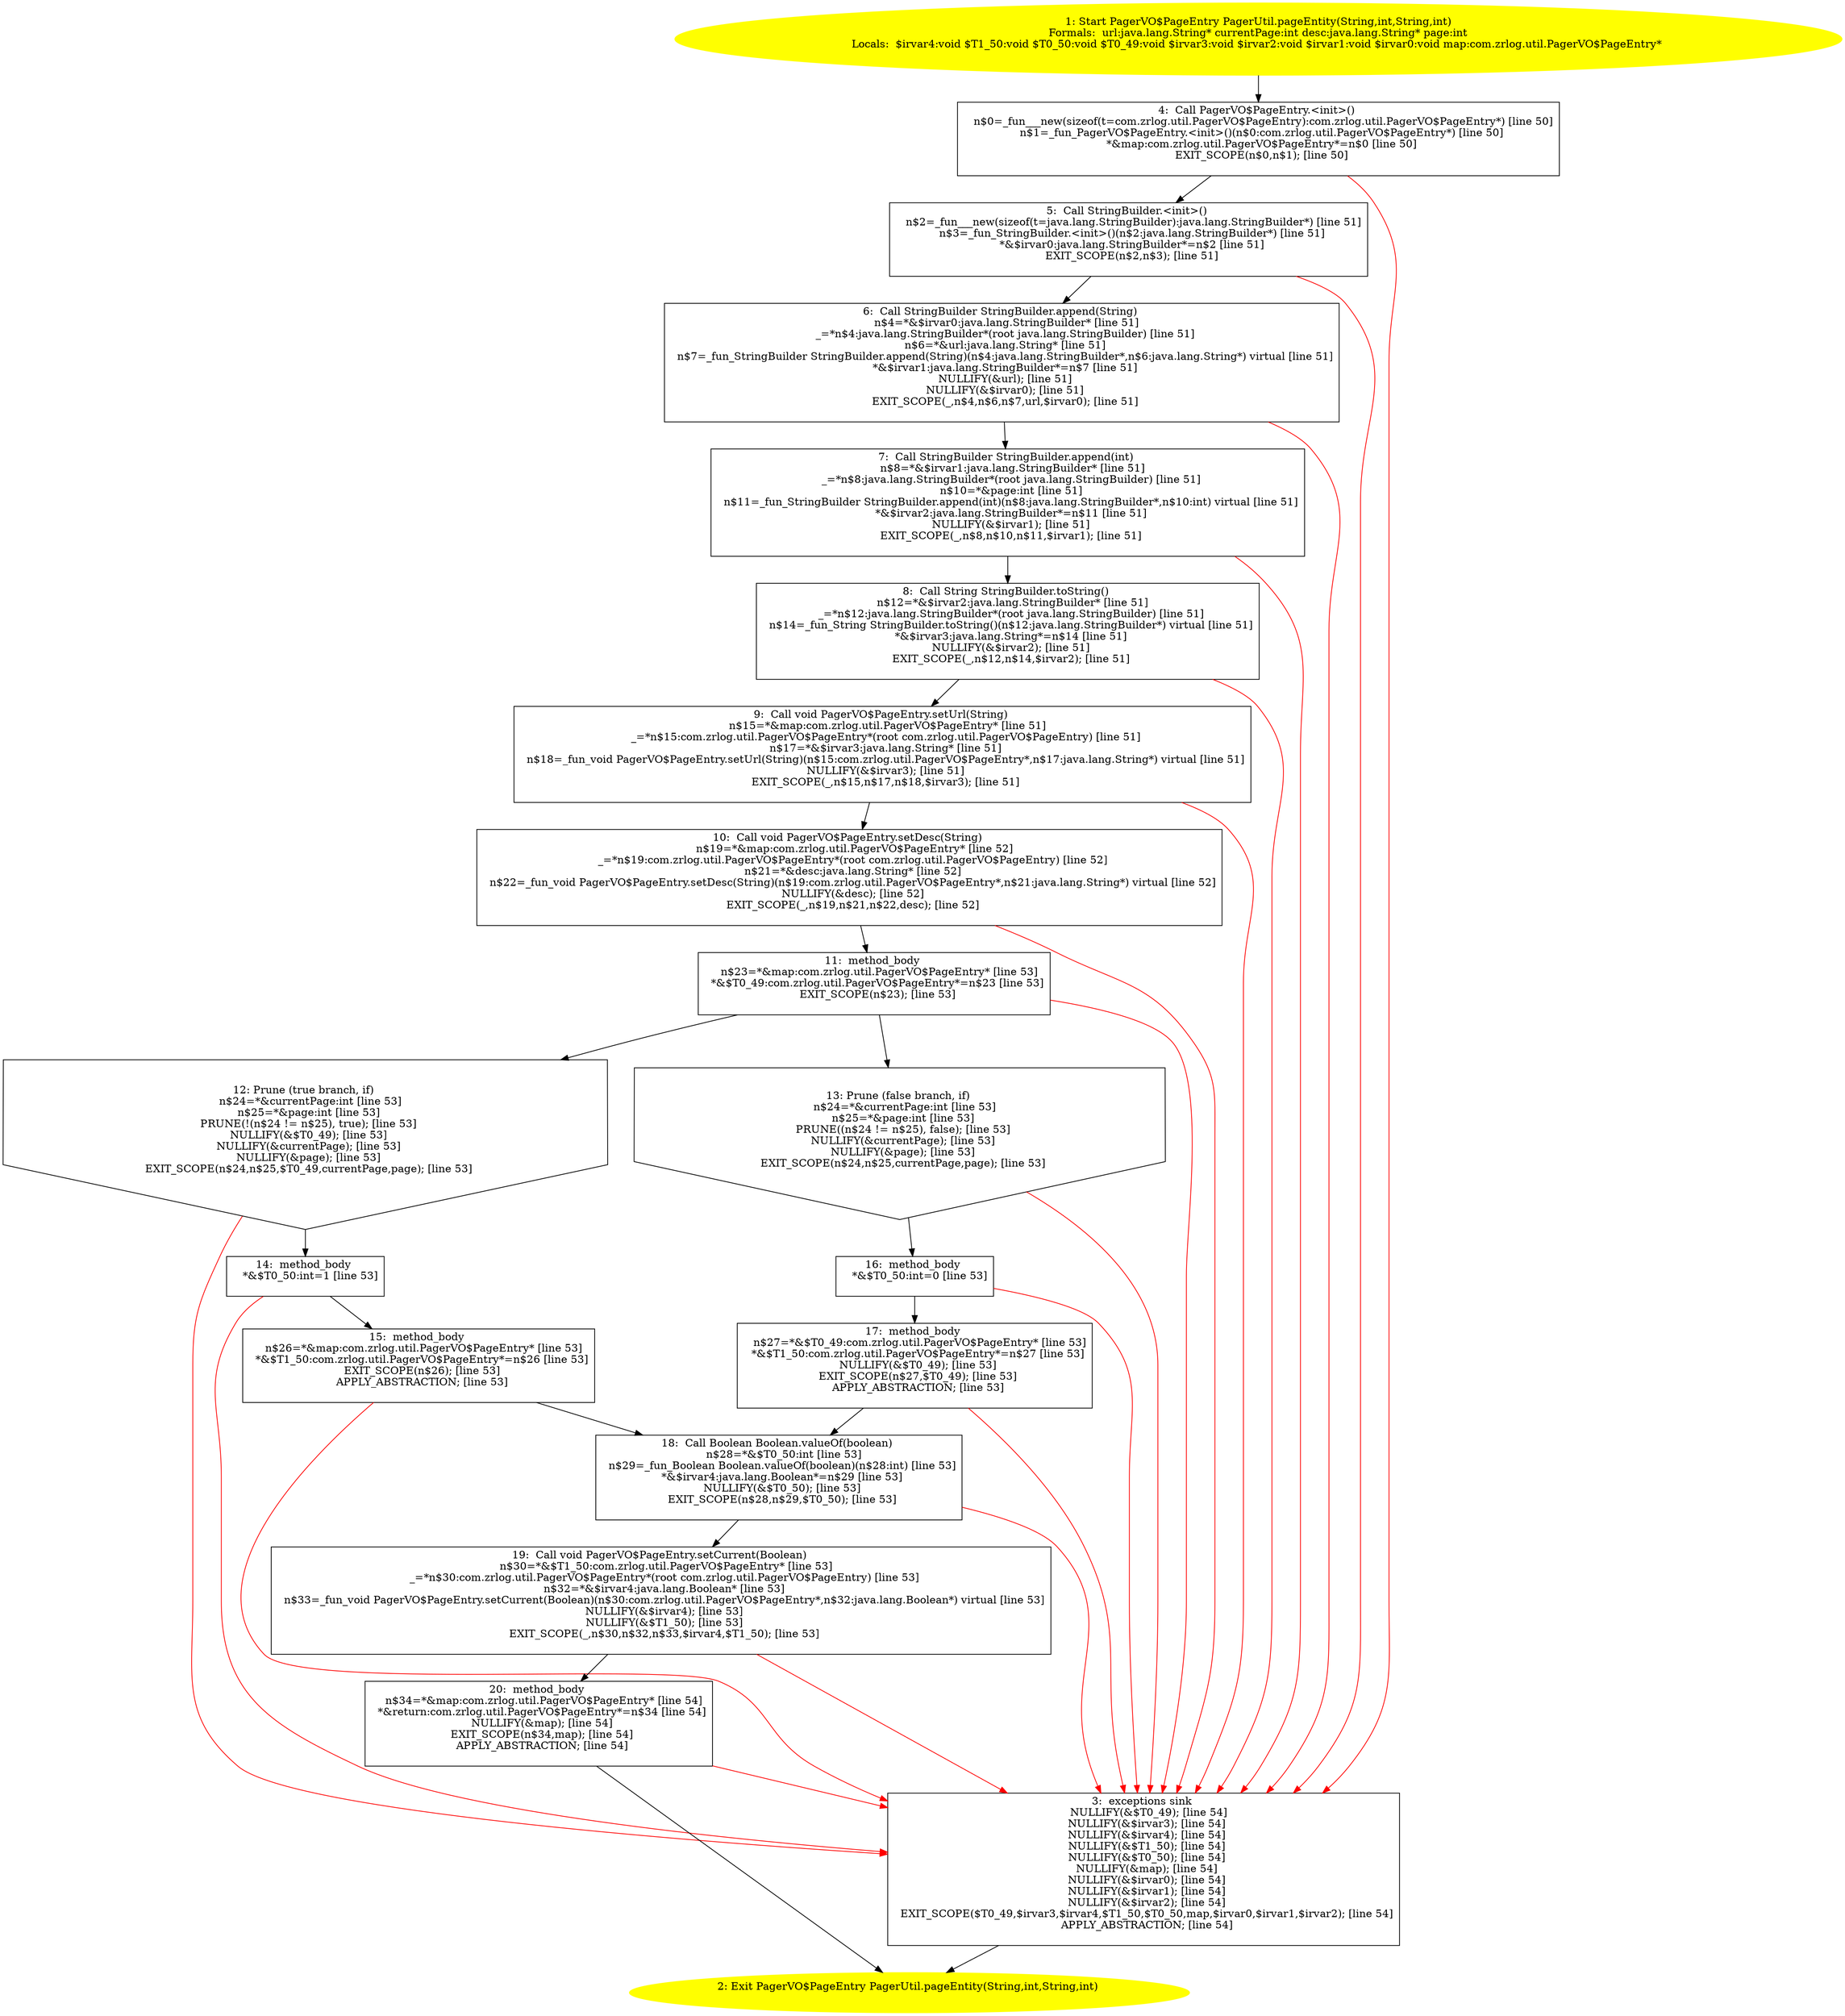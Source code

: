 /* @generated */
digraph cfg {
"com.zrlog.util.PagerUtil.pageEntity(java.lang.String,int,java.lang.String,int):com.zrlog.util.PagerV.ae4d638bfe91edc05084e503ceada13b_1" [label="1: Start PagerVO$PageEntry PagerUtil.pageEntity(String,int,String,int)\nFormals:  url:java.lang.String* currentPage:int desc:java.lang.String* page:int\nLocals:  $irvar4:void $T1_50:void $T0_50:void $T0_49:void $irvar3:void $irvar2:void $irvar1:void $irvar0:void map:com.zrlog.util.PagerVO$PageEntry* \n  " color=yellow style=filled]
	

	 "com.zrlog.util.PagerUtil.pageEntity(java.lang.String,int,java.lang.String,int):com.zrlog.util.PagerV.ae4d638bfe91edc05084e503ceada13b_1" -> "com.zrlog.util.PagerUtil.pageEntity(java.lang.String,int,java.lang.String,int):com.zrlog.util.PagerV.ae4d638bfe91edc05084e503ceada13b_4" ;
"com.zrlog.util.PagerUtil.pageEntity(java.lang.String,int,java.lang.String,int):com.zrlog.util.PagerV.ae4d638bfe91edc05084e503ceada13b_2" [label="2: Exit PagerVO$PageEntry PagerUtil.pageEntity(String,int,String,int) \n  " color=yellow style=filled]
	

"com.zrlog.util.PagerUtil.pageEntity(java.lang.String,int,java.lang.String,int):com.zrlog.util.PagerV.ae4d638bfe91edc05084e503ceada13b_3" [label="3:  exceptions sink \n   NULLIFY(&$T0_49); [line 54]\n  NULLIFY(&$irvar3); [line 54]\n  NULLIFY(&$irvar4); [line 54]\n  NULLIFY(&$T1_50); [line 54]\n  NULLIFY(&$T0_50); [line 54]\n  NULLIFY(&map); [line 54]\n  NULLIFY(&$irvar0); [line 54]\n  NULLIFY(&$irvar1); [line 54]\n  NULLIFY(&$irvar2); [line 54]\n  EXIT_SCOPE($T0_49,$irvar3,$irvar4,$T1_50,$T0_50,map,$irvar0,$irvar1,$irvar2); [line 54]\n  APPLY_ABSTRACTION; [line 54]\n " shape="box"]
	

	 "com.zrlog.util.PagerUtil.pageEntity(java.lang.String,int,java.lang.String,int):com.zrlog.util.PagerV.ae4d638bfe91edc05084e503ceada13b_3" -> "com.zrlog.util.PagerUtil.pageEntity(java.lang.String,int,java.lang.String,int):com.zrlog.util.PagerV.ae4d638bfe91edc05084e503ceada13b_2" ;
"com.zrlog.util.PagerUtil.pageEntity(java.lang.String,int,java.lang.String,int):com.zrlog.util.PagerV.ae4d638bfe91edc05084e503ceada13b_4" [label="4:  Call PagerVO$PageEntry.<init>() \n   n$0=_fun___new(sizeof(t=com.zrlog.util.PagerVO$PageEntry):com.zrlog.util.PagerVO$PageEntry*) [line 50]\n  n$1=_fun_PagerVO$PageEntry.<init>()(n$0:com.zrlog.util.PagerVO$PageEntry*) [line 50]\n  *&map:com.zrlog.util.PagerVO$PageEntry*=n$0 [line 50]\n  EXIT_SCOPE(n$0,n$1); [line 50]\n " shape="box"]
	

	 "com.zrlog.util.PagerUtil.pageEntity(java.lang.String,int,java.lang.String,int):com.zrlog.util.PagerV.ae4d638bfe91edc05084e503ceada13b_4" -> "com.zrlog.util.PagerUtil.pageEntity(java.lang.String,int,java.lang.String,int):com.zrlog.util.PagerV.ae4d638bfe91edc05084e503ceada13b_5" ;
	 "com.zrlog.util.PagerUtil.pageEntity(java.lang.String,int,java.lang.String,int):com.zrlog.util.PagerV.ae4d638bfe91edc05084e503ceada13b_4" -> "com.zrlog.util.PagerUtil.pageEntity(java.lang.String,int,java.lang.String,int):com.zrlog.util.PagerV.ae4d638bfe91edc05084e503ceada13b_3" [color="red" ];
"com.zrlog.util.PagerUtil.pageEntity(java.lang.String,int,java.lang.String,int):com.zrlog.util.PagerV.ae4d638bfe91edc05084e503ceada13b_5" [label="5:  Call StringBuilder.<init>() \n   n$2=_fun___new(sizeof(t=java.lang.StringBuilder):java.lang.StringBuilder*) [line 51]\n  n$3=_fun_StringBuilder.<init>()(n$2:java.lang.StringBuilder*) [line 51]\n  *&$irvar0:java.lang.StringBuilder*=n$2 [line 51]\n  EXIT_SCOPE(n$2,n$3); [line 51]\n " shape="box"]
	

	 "com.zrlog.util.PagerUtil.pageEntity(java.lang.String,int,java.lang.String,int):com.zrlog.util.PagerV.ae4d638bfe91edc05084e503ceada13b_5" -> "com.zrlog.util.PagerUtil.pageEntity(java.lang.String,int,java.lang.String,int):com.zrlog.util.PagerV.ae4d638bfe91edc05084e503ceada13b_6" ;
	 "com.zrlog.util.PagerUtil.pageEntity(java.lang.String,int,java.lang.String,int):com.zrlog.util.PagerV.ae4d638bfe91edc05084e503ceada13b_5" -> "com.zrlog.util.PagerUtil.pageEntity(java.lang.String,int,java.lang.String,int):com.zrlog.util.PagerV.ae4d638bfe91edc05084e503ceada13b_3" [color="red" ];
"com.zrlog.util.PagerUtil.pageEntity(java.lang.String,int,java.lang.String,int):com.zrlog.util.PagerV.ae4d638bfe91edc05084e503ceada13b_6" [label="6:  Call StringBuilder StringBuilder.append(String) \n   n$4=*&$irvar0:java.lang.StringBuilder* [line 51]\n  _=*n$4:java.lang.StringBuilder*(root java.lang.StringBuilder) [line 51]\n  n$6=*&url:java.lang.String* [line 51]\n  n$7=_fun_StringBuilder StringBuilder.append(String)(n$4:java.lang.StringBuilder*,n$6:java.lang.String*) virtual [line 51]\n  *&$irvar1:java.lang.StringBuilder*=n$7 [line 51]\n  NULLIFY(&url); [line 51]\n  NULLIFY(&$irvar0); [line 51]\n  EXIT_SCOPE(_,n$4,n$6,n$7,url,$irvar0); [line 51]\n " shape="box"]
	

	 "com.zrlog.util.PagerUtil.pageEntity(java.lang.String,int,java.lang.String,int):com.zrlog.util.PagerV.ae4d638bfe91edc05084e503ceada13b_6" -> "com.zrlog.util.PagerUtil.pageEntity(java.lang.String,int,java.lang.String,int):com.zrlog.util.PagerV.ae4d638bfe91edc05084e503ceada13b_7" ;
	 "com.zrlog.util.PagerUtil.pageEntity(java.lang.String,int,java.lang.String,int):com.zrlog.util.PagerV.ae4d638bfe91edc05084e503ceada13b_6" -> "com.zrlog.util.PagerUtil.pageEntity(java.lang.String,int,java.lang.String,int):com.zrlog.util.PagerV.ae4d638bfe91edc05084e503ceada13b_3" [color="red" ];
"com.zrlog.util.PagerUtil.pageEntity(java.lang.String,int,java.lang.String,int):com.zrlog.util.PagerV.ae4d638bfe91edc05084e503ceada13b_7" [label="7:  Call StringBuilder StringBuilder.append(int) \n   n$8=*&$irvar1:java.lang.StringBuilder* [line 51]\n  _=*n$8:java.lang.StringBuilder*(root java.lang.StringBuilder) [line 51]\n  n$10=*&page:int [line 51]\n  n$11=_fun_StringBuilder StringBuilder.append(int)(n$8:java.lang.StringBuilder*,n$10:int) virtual [line 51]\n  *&$irvar2:java.lang.StringBuilder*=n$11 [line 51]\n  NULLIFY(&$irvar1); [line 51]\n  EXIT_SCOPE(_,n$8,n$10,n$11,$irvar1); [line 51]\n " shape="box"]
	

	 "com.zrlog.util.PagerUtil.pageEntity(java.lang.String,int,java.lang.String,int):com.zrlog.util.PagerV.ae4d638bfe91edc05084e503ceada13b_7" -> "com.zrlog.util.PagerUtil.pageEntity(java.lang.String,int,java.lang.String,int):com.zrlog.util.PagerV.ae4d638bfe91edc05084e503ceada13b_8" ;
	 "com.zrlog.util.PagerUtil.pageEntity(java.lang.String,int,java.lang.String,int):com.zrlog.util.PagerV.ae4d638bfe91edc05084e503ceada13b_7" -> "com.zrlog.util.PagerUtil.pageEntity(java.lang.String,int,java.lang.String,int):com.zrlog.util.PagerV.ae4d638bfe91edc05084e503ceada13b_3" [color="red" ];
"com.zrlog.util.PagerUtil.pageEntity(java.lang.String,int,java.lang.String,int):com.zrlog.util.PagerV.ae4d638bfe91edc05084e503ceada13b_8" [label="8:  Call String StringBuilder.toString() \n   n$12=*&$irvar2:java.lang.StringBuilder* [line 51]\n  _=*n$12:java.lang.StringBuilder*(root java.lang.StringBuilder) [line 51]\n  n$14=_fun_String StringBuilder.toString()(n$12:java.lang.StringBuilder*) virtual [line 51]\n  *&$irvar3:java.lang.String*=n$14 [line 51]\n  NULLIFY(&$irvar2); [line 51]\n  EXIT_SCOPE(_,n$12,n$14,$irvar2); [line 51]\n " shape="box"]
	

	 "com.zrlog.util.PagerUtil.pageEntity(java.lang.String,int,java.lang.String,int):com.zrlog.util.PagerV.ae4d638bfe91edc05084e503ceada13b_8" -> "com.zrlog.util.PagerUtil.pageEntity(java.lang.String,int,java.lang.String,int):com.zrlog.util.PagerV.ae4d638bfe91edc05084e503ceada13b_9" ;
	 "com.zrlog.util.PagerUtil.pageEntity(java.lang.String,int,java.lang.String,int):com.zrlog.util.PagerV.ae4d638bfe91edc05084e503ceada13b_8" -> "com.zrlog.util.PagerUtil.pageEntity(java.lang.String,int,java.lang.String,int):com.zrlog.util.PagerV.ae4d638bfe91edc05084e503ceada13b_3" [color="red" ];
"com.zrlog.util.PagerUtil.pageEntity(java.lang.String,int,java.lang.String,int):com.zrlog.util.PagerV.ae4d638bfe91edc05084e503ceada13b_9" [label="9:  Call void PagerVO$PageEntry.setUrl(String) \n   n$15=*&map:com.zrlog.util.PagerVO$PageEntry* [line 51]\n  _=*n$15:com.zrlog.util.PagerVO$PageEntry*(root com.zrlog.util.PagerVO$PageEntry) [line 51]\n  n$17=*&$irvar3:java.lang.String* [line 51]\n  n$18=_fun_void PagerVO$PageEntry.setUrl(String)(n$15:com.zrlog.util.PagerVO$PageEntry*,n$17:java.lang.String*) virtual [line 51]\n  NULLIFY(&$irvar3); [line 51]\n  EXIT_SCOPE(_,n$15,n$17,n$18,$irvar3); [line 51]\n " shape="box"]
	

	 "com.zrlog.util.PagerUtil.pageEntity(java.lang.String,int,java.lang.String,int):com.zrlog.util.PagerV.ae4d638bfe91edc05084e503ceada13b_9" -> "com.zrlog.util.PagerUtil.pageEntity(java.lang.String,int,java.lang.String,int):com.zrlog.util.PagerV.ae4d638bfe91edc05084e503ceada13b_10" ;
	 "com.zrlog.util.PagerUtil.pageEntity(java.lang.String,int,java.lang.String,int):com.zrlog.util.PagerV.ae4d638bfe91edc05084e503ceada13b_9" -> "com.zrlog.util.PagerUtil.pageEntity(java.lang.String,int,java.lang.String,int):com.zrlog.util.PagerV.ae4d638bfe91edc05084e503ceada13b_3" [color="red" ];
"com.zrlog.util.PagerUtil.pageEntity(java.lang.String,int,java.lang.String,int):com.zrlog.util.PagerV.ae4d638bfe91edc05084e503ceada13b_10" [label="10:  Call void PagerVO$PageEntry.setDesc(String) \n   n$19=*&map:com.zrlog.util.PagerVO$PageEntry* [line 52]\n  _=*n$19:com.zrlog.util.PagerVO$PageEntry*(root com.zrlog.util.PagerVO$PageEntry) [line 52]\n  n$21=*&desc:java.lang.String* [line 52]\n  n$22=_fun_void PagerVO$PageEntry.setDesc(String)(n$19:com.zrlog.util.PagerVO$PageEntry*,n$21:java.lang.String*) virtual [line 52]\n  NULLIFY(&desc); [line 52]\n  EXIT_SCOPE(_,n$19,n$21,n$22,desc); [line 52]\n " shape="box"]
	

	 "com.zrlog.util.PagerUtil.pageEntity(java.lang.String,int,java.lang.String,int):com.zrlog.util.PagerV.ae4d638bfe91edc05084e503ceada13b_10" -> "com.zrlog.util.PagerUtil.pageEntity(java.lang.String,int,java.lang.String,int):com.zrlog.util.PagerV.ae4d638bfe91edc05084e503ceada13b_11" ;
	 "com.zrlog.util.PagerUtil.pageEntity(java.lang.String,int,java.lang.String,int):com.zrlog.util.PagerV.ae4d638bfe91edc05084e503ceada13b_10" -> "com.zrlog.util.PagerUtil.pageEntity(java.lang.String,int,java.lang.String,int):com.zrlog.util.PagerV.ae4d638bfe91edc05084e503ceada13b_3" [color="red" ];
"com.zrlog.util.PagerUtil.pageEntity(java.lang.String,int,java.lang.String,int):com.zrlog.util.PagerV.ae4d638bfe91edc05084e503ceada13b_11" [label="11:  method_body \n   n$23=*&map:com.zrlog.util.PagerVO$PageEntry* [line 53]\n  *&$T0_49:com.zrlog.util.PagerVO$PageEntry*=n$23 [line 53]\n  EXIT_SCOPE(n$23); [line 53]\n " shape="box"]
	

	 "com.zrlog.util.PagerUtil.pageEntity(java.lang.String,int,java.lang.String,int):com.zrlog.util.PagerV.ae4d638bfe91edc05084e503ceada13b_11" -> "com.zrlog.util.PagerUtil.pageEntity(java.lang.String,int,java.lang.String,int):com.zrlog.util.PagerV.ae4d638bfe91edc05084e503ceada13b_12" ;
	 "com.zrlog.util.PagerUtil.pageEntity(java.lang.String,int,java.lang.String,int):com.zrlog.util.PagerV.ae4d638bfe91edc05084e503ceada13b_11" -> "com.zrlog.util.PagerUtil.pageEntity(java.lang.String,int,java.lang.String,int):com.zrlog.util.PagerV.ae4d638bfe91edc05084e503ceada13b_13" ;
	 "com.zrlog.util.PagerUtil.pageEntity(java.lang.String,int,java.lang.String,int):com.zrlog.util.PagerV.ae4d638bfe91edc05084e503ceada13b_11" -> "com.zrlog.util.PagerUtil.pageEntity(java.lang.String,int,java.lang.String,int):com.zrlog.util.PagerV.ae4d638bfe91edc05084e503ceada13b_3" [color="red" ];
"com.zrlog.util.PagerUtil.pageEntity(java.lang.String,int,java.lang.String,int):com.zrlog.util.PagerV.ae4d638bfe91edc05084e503ceada13b_12" [label="12: Prune (true branch, if) \n   n$24=*&currentPage:int [line 53]\n  n$25=*&page:int [line 53]\n  PRUNE(!(n$24 != n$25), true); [line 53]\n  NULLIFY(&$T0_49); [line 53]\n  NULLIFY(&currentPage); [line 53]\n  NULLIFY(&page); [line 53]\n  EXIT_SCOPE(n$24,n$25,$T0_49,currentPage,page); [line 53]\n " shape="invhouse"]
	

	 "com.zrlog.util.PagerUtil.pageEntity(java.lang.String,int,java.lang.String,int):com.zrlog.util.PagerV.ae4d638bfe91edc05084e503ceada13b_12" -> "com.zrlog.util.PagerUtil.pageEntity(java.lang.String,int,java.lang.String,int):com.zrlog.util.PagerV.ae4d638bfe91edc05084e503ceada13b_14" ;
	 "com.zrlog.util.PagerUtil.pageEntity(java.lang.String,int,java.lang.String,int):com.zrlog.util.PagerV.ae4d638bfe91edc05084e503ceada13b_12" -> "com.zrlog.util.PagerUtil.pageEntity(java.lang.String,int,java.lang.String,int):com.zrlog.util.PagerV.ae4d638bfe91edc05084e503ceada13b_3" [color="red" ];
"com.zrlog.util.PagerUtil.pageEntity(java.lang.String,int,java.lang.String,int):com.zrlog.util.PagerV.ae4d638bfe91edc05084e503ceada13b_13" [label="13: Prune (false branch, if) \n   n$24=*&currentPage:int [line 53]\n  n$25=*&page:int [line 53]\n  PRUNE((n$24 != n$25), false); [line 53]\n  NULLIFY(&currentPage); [line 53]\n  NULLIFY(&page); [line 53]\n  EXIT_SCOPE(n$24,n$25,currentPage,page); [line 53]\n " shape="invhouse"]
	

	 "com.zrlog.util.PagerUtil.pageEntity(java.lang.String,int,java.lang.String,int):com.zrlog.util.PagerV.ae4d638bfe91edc05084e503ceada13b_13" -> "com.zrlog.util.PagerUtil.pageEntity(java.lang.String,int,java.lang.String,int):com.zrlog.util.PagerV.ae4d638bfe91edc05084e503ceada13b_16" ;
	 "com.zrlog.util.PagerUtil.pageEntity(java.lang.String,int,java.lang.String,int):com.zrlog.util.PagerV.ae4d638bfe91edc05084e503ceada13b_13" -> "com.zrlog.util.PagerUtil.pageEntity(java.lang.String,int,java.lang.String,int):com.zrlog.util.PagerV.ae4d638bfe91edc05084e503ceada13b_3" [color="red" ];
"com.zrlog.util.PagerUtil.pageEntity(java.lang.String,int,java.lang.String,int):com.zrlog.util.PagerV.ae4d638bfe91edc05084e503ceada13b_14" [label="14:  method_body \n   *&$T0_50:int=1 [line 53]\n " shape="box"]
	

	 "com.zrlog.util.PagerUtil.pageEntity(java.lang.String,int,java.lang.String,int):com.zrlog.util.PagerV.ae4d638bfe91edc05084e503ceada13b_14" -> "com.zrlog.util.PagerUtil.pageEntity(java.lang.String,int,java.lang.String,int):com.zrlog.util.PagerV.ae4d638bfe91edc05084e503ceada13b_15" ;
	 "com.zrlog.util.PagerUtil.pageEntity(java.lang.String,int,java.lang.String,int):com.zrlog.util.PagerV.ae4d638bfe91edc05084e503ceada13b_14" -> "com.zrlog.util.PagerUtil.pageEntity(java.lang.String,int,java.lang.String,int):com.zrlog.util.PagerV.ae4d638bfe91edc05084e503ceada13b_3" [color="red" ];
"com.zrlog.util.PagerUtil.pageEntity(java.lang.String,int,java.lang.String,int):com.zrlog.util.PagerV.ae4d638bfe91edc05084e503ceada13b_15" [label="15:  method_body \n   n$26=*&map:com.zrlog.util.PagerVO$PageEntry* [line 53]\n  *&$T1_50:com.zrlog.util.PagerVO$PageEntry*=n$26 [line 53]\n  EXIT_SCOPE(n$26); [line 53]\n  APPLY_ABSTRACTION; [line 53]\n " shape="box"]
	

	 "com.zrlog.util.PagerUtil.pageEntity(java.lang.String,int,java.lang.String,int):com.zrlog.util.PagerV.ae4d638bfe91edc05084e503ceada13b_15" -> "com.zrlog.util.PagerUtil.pageEntity(java.lang.String,int,java.lang.String,int):com.zrlog.util.PagerV.ae4d638bfe91edc05084e503ceada13b_18" ;
	 "com.zrlog.util.PagerUtil.pageEntity(java.lang.String,int,java.lang.String,int):com.zrlog.util.PagerV.ae4d638bfe91edc05084e503ceada13b_15" -> "com.zrlog.util.PagerUtil.pageEntity(java.lang.String,int,java.lang.String,int):com.zrlog.util.PagerV.ae4d638bfe91edc05084e503ceada13b_3" [color="red" ];
"com.zrlog.util.PagerUtil.pageEntity(java.lang.String,int,java.lang.String,int):com.zrlog.util.PagerV.ae4d638bfe91edc05084e503ceada13b_16" [label="16:  method_body \n   *&$T0_50:int=0 [line 53]\n " shape="box"]
	

	 "com.zrlog.util.PagerUtil.pageEntity(java.lang.String,int,java.lang.String,int):com.zrlog.util.PagerV.ae4d638bfe91edc05084e503ceada13b_16" -> "com.zrlog.util.PagerUtil.pageEntity(java.lang.String,int,java.lang.String,int):com.zrlog.util.PagerV.ae4d638bfe91edc05084e503ceada13b_17" ;
	 "com.zrlog.util.PagerUtil.pageEntity(java.lang.String,int,java.lang.String,int):com.zrlog.util.PagerV.ae4d638bfe91edc05084e503ceada13b_16" -> "com.zrlog.util.PagerUtil.pageEntity(java.lang.String,int,java.lang.String,int):com.zrlog.util.PagerV.ae4d638bfe91edc05084e503ceada13b_3" [color="red" ];
"com.zrlog.util.PagerUtil.pageEntity(java.lang.String,int,java.lang.String,int):com.zrlog.util.PagerV.ae4d638bfe91edc05084e503ceada13b_17" [label="17:  method_body \n   n$27=*&$T0_49:com.zrlog.util.PagerVO$PageEntry* [line 53]\n  *&$T1_50:com.zrlog.util.PagerVO$PageEntry*=n$27 [line 53]\n  NULLIFY(&$T0_49); [line 53]\n  EXIT_SCOPE(n$27,$T0_49); [line 53]\n  APPLY_ABSTRACTION; [line 53]\n " shape="box"]
	

	 "com.zrlog.util.PagerUtil.pageEntity(java.lang.String,int,java.lang.String,int):com.zrlog.util.PagerV.ae4d638bfe91edc05084e503ceada13b_17" -> "com.zrlog.util.PagerUtil.pageEntity(java.lang.String,int,java.lang.String,int):com.zrlog.util.PagerV.ae4d638bfe91edc05084e503ceada13b_18" ;
	 "com.zrlog.util.PagerUtil.pageEntity(java.lang.String,int,java.lang.String,int):com.zrlog.util.PagerV.ae4d638bfe91edc05084e503ceada13b_17" -> "com.zrlog.util.PagerUtil.pageEntity(java.lang.String,int,java.lang.String,int):com.zrlog.util.PagerV.ae4d638bfe91edc05084e503ceada13b_3" [color="red" ];
"com.zrlog.util.PagerUtil.pageEntity(java.lang.String,int,java.lang.String,int):com.zrlog.util.PagerV.ae4d638bfe91edc05084e503ceada13b_18" [label="18:  Call Boolean Boolean.valueOf(boolean) \n   n$28=*&$T0_50:int [line 53]\n  n$29=_fun_Boolean Boolean.valueOf(boolean)(n$28:int) [line 53]\n  *&$irvar4:java.lang.Boolean*=n$29 [line 53]\n  NULLIFY(&$T0_50); [line 53]\n  EXIT_SCOPE(n$28,n$29,$T0_50); [line 53]\n " shape="box"]
	

	 "com.zrlog.util.PagerUtil.pageEntity(java.lang.String,int,java.lang.String,int):com.zrlog.util.PagerV.ae4d638bfe91edc05084e503ceada13b_18" -> "com.zrlog.util.PagerUtil.pageEntity(java.lang.String,int,java.lang.String,int):com.zrlog.util.PagerV.ae4d638bfe91edc05084e503ceada13b_19" ;
	 "com.zrlog.util.PagerUtil.pageEntity(java.lang.String,int,java.lang.String,int):com.zrlog.util.PagerV.ae4d638bfe91edc05084e503ceada13b_18" -> "com.zrlog.util.PagerUtil.pageEntity(java.lang.String,int,java.lang.String,int):com.zrlog.util.PagerV.ae4d638bfe91edc05084e503ceada13b_3" [color="red" ];
"com.zrlog.util.PagerUtil.pageEntity(java.lang.String,int,java.lang.String,int):com.zrlog.util.PagerV.ae4d638bfe91edc05084e503ceada13b_19" [label="19:  Call void PagerVO$PageEntry.setCurrent(Boolean) \n   n$30=*&$T1_50:com.zrlog.util.PagerVO$PageEntry* [line 53]\n  _=*n$30:com.zrlog.util.PagerVO$PageEntry*(root com.zrlog.util.PagerVO$PageEntry) [line 53]\n  n$32=*&$irvar4:java.lang.Boolean* [line 53]\n  n$33=_fun_void PagerVO$PageEntry.setCurrent(Boolean)(n$30:com.zrlog.util.PagerVO$PageEntry*,n$32:java.lang.Boolean*) virtual [line 53]\n  NULLIFY(&$irvar4); [line 53]\n  NULLIFY(&$T1_50); [line 53]\n  EXIT_SCOPE(_,n$30,n$32,n$33,$irvar4,$T1_50); [line 53]\n " shape="box"]
	

	 "com.zrlog.util.PagerUtil.pageEntity(java.lang.String,int,java.lang.String,int):com.zrlog.util.PagerV.ae4d638bfe91edc05084e503ceada13b_19" -> "com.zrlog.util.PagerUtil.pageEntity(java.lang.String,int,java.lang.String,int):com.zrlog.util.PagerV.ae4d638bfe91edc05084e503ceada13b_20" ;
	 "com.zrlog.util.PagerUtil.pageEntity(java.lang.String,int,java.lang.String,int):com.zrlog.util.PagerV.ae4d638bfe91edc05084e503ceada13b_19" -> "com.zrlog.util.PagerUtil.pageEntity(java.lang.String,int,java.lang.String,int):com.zrlog.util.PagerV.ae4d638bfe91edc05084e503ceada13b_3" [color="red" ];
"com.zrlog.util.PagerUtil.pageEntity(java.lang.String,int,java.lang.String,int):com.zrlog.util.PagerV.ae4d638bfe91edc05084e503ceada13b_20" [label="20:  method_body \n   n$34=*&map:com.zrlog.util.PagerVO$PageEntry* [line 54]\n  *&return:com.zrlog.util.PagerVO$PageEntry*=n$34 [line 54]\n  NULLIFY(&map); [line 54]\n  EXIT_SCOPE(n$34,map); [line 54]\n  APPLY_ABSTRACTION; [line 54]\n " shape="box"]
	

	 "com.zrlog.util.PagerUtil.pageEntity(java.lang.String,int,java.lang.String,int):com.zrlog.util.PagerV.ae4d638bfe91edc05084e503ceada13b_20" -> "com.zrlog.util.PagerUtil.pageEntity(java.lang.String,int,java.lang.String,int):com.zrlog.util.PagerV.ae4d638bfe91edc05084e503ceada13b_2" ;
	 "com.zrlog.util.PagerUtil.pageEntity(java.lang.String,int,java.lang.String,int):com.zrlog.util.PagerV.ae4d638bfe91edc05084e503ceada13b_20" -> "com.zrlog.util.PagerUtil.pageEntity(java.lang.String,int,java.lang.String,int):com.zrlog.util.PagerV.ae4d638bfe91edc05084e503ceada13b_3" [color="red" ];
}
